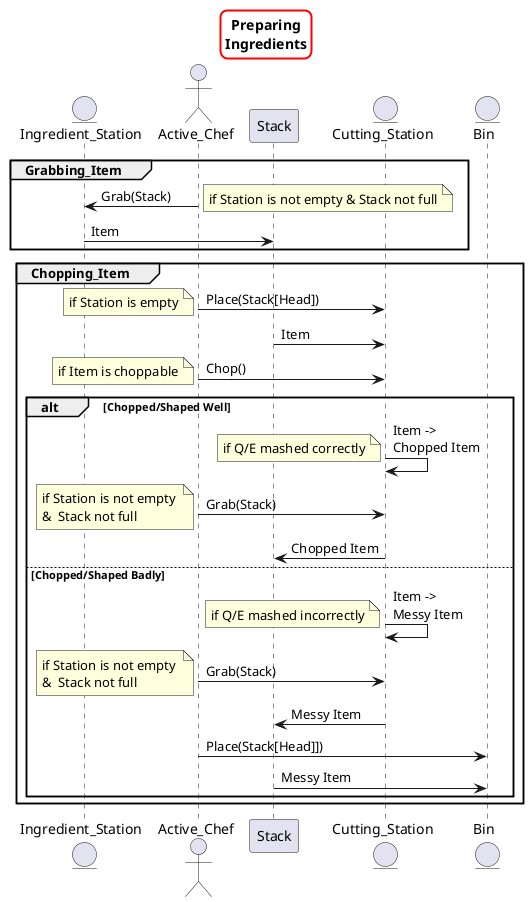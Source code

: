 ' Preview with Alt D
' Sequence diagram for preparing ingredients
@startuml
skinparam titleBorderRoundCorner 15
skinparam titleBorderThickness 2
skinparam titleBorderColor red
title Preparing\nIngredients

entity Ingredient_Station as Grab
actor Active_Chef as Chef
participant Stack as Inventory
entity Cutting_Station as Cut
entity Bin as Bin

' Grabbing Item
group Grabbing_Item
    Grab <- Chef : Grab(Stack) 
    note right: if Station is not empty & Stack not full
    Grab -> Inventory : Item
end

' Attempting to cut Item
group Chopping_Item
    Chef -> Cut : Place(Stack[Head])
    note left: if Station is empty
    Inventory -> Cut : Item
    Chef -> Cut : Chop() 
    note left: if Item is choppable
    ' Successful Chop/Shape
    alt Chopped/Shaped Well
        Cut -> Cut : Item -> \nChopped Item
        note left: if Q/E mashed correctly
        Chef -> Cut : Grab(Stack) 
        note left: if Station is not empty \n&  Stack not full
        Inventory <- Cut : Chopped Item
    ' Unsuccessful Chop/Shape
    else Chopped/Shaped Badly
        Cut -> Cut : Item -> \nMessy Item
        note left: if Q/E mashed incorrectly
        Chef -> Cut : Grab(Stack) 
        note left: if Station is not empty \n&  Stack not full
        Inventory <- Cut : Messy Item
        Chef -> Bin : Place(Stack[Head]])
        Inventory -> Bin : Messy Item
    end
end


@enduml
'[Formatting User & System Requirements] on {Callum, Jack, Kamrul, Chase} lasts 3 days and is colored in Lavender/Orange and starts after [Analyse Requirements & Writeup]'s start